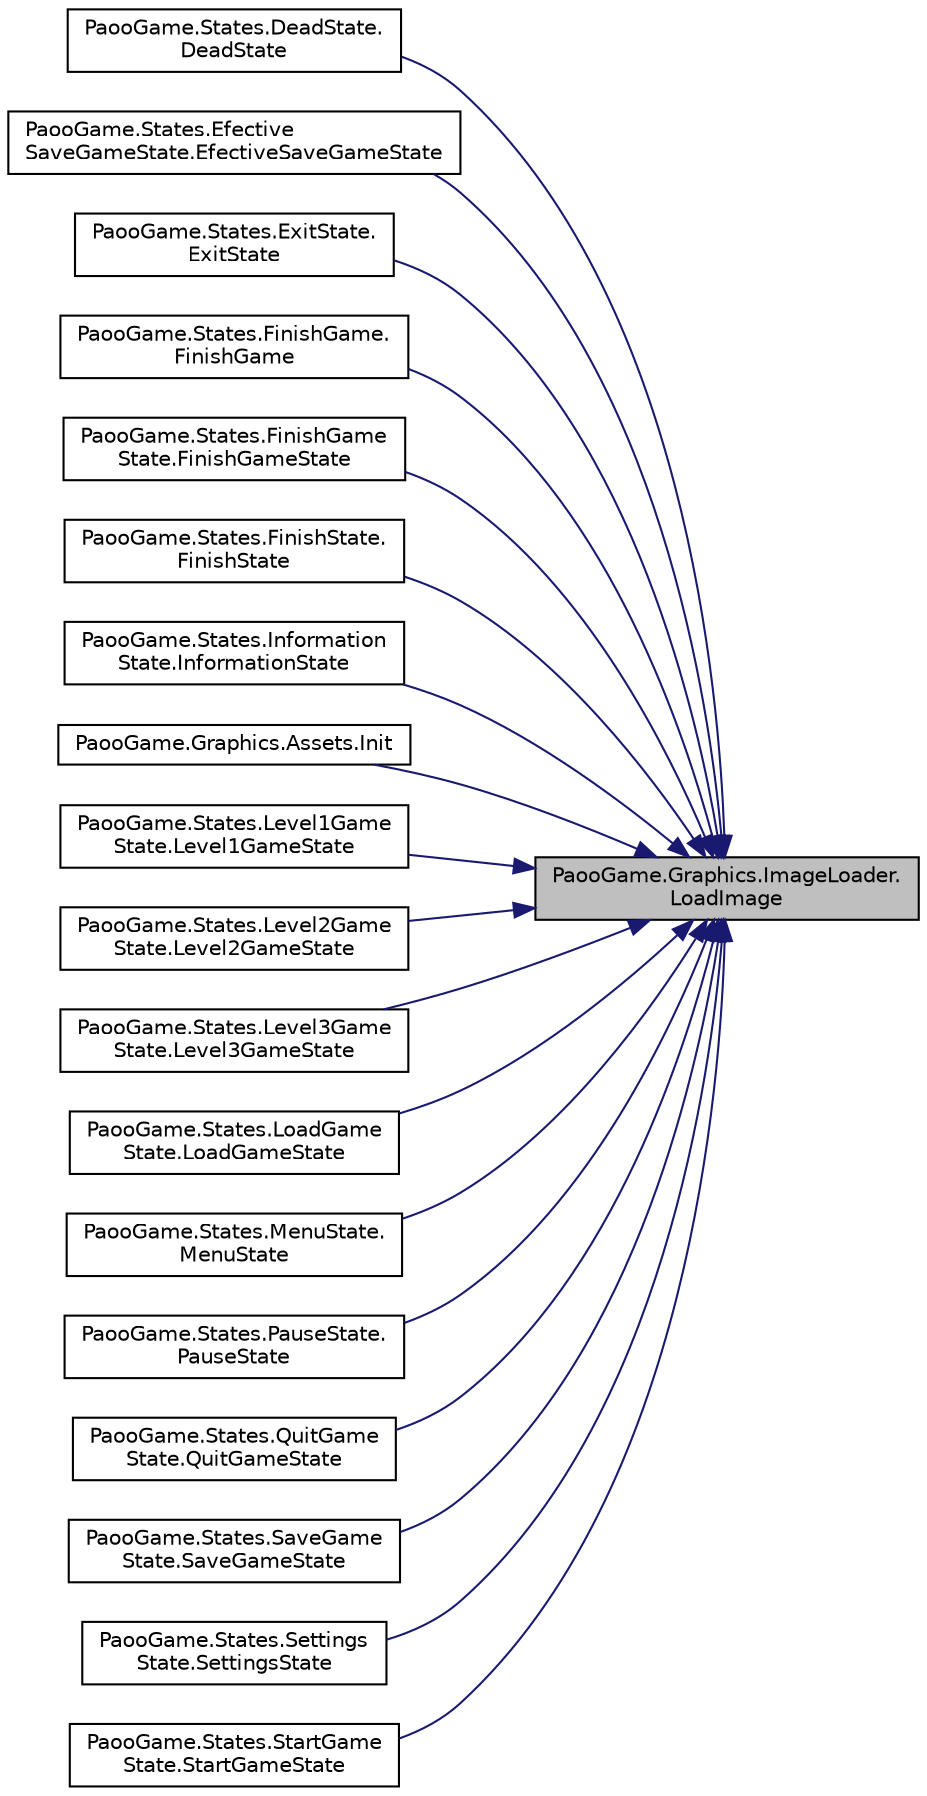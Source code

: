 digraph "PaooGame.Graphics.ImageLoader.LoadImage"
{
 // INTERACTIVE_SVG=YES
 // LATEX_PDF_SIZE
  edge [fontname="Helvetica",fontsize="10",labelfontname="Helvetica",labelfontsize="10"];
  node [fontname="Helvetica",fontsize="10",shape=record];
  rankdir="RL";
  Node1 [label="PaooGame.Graphics.ImageLoader.\lLoadImage",height=0.2,width=0.4,color="black", fillcolor="grey75", style="filled", fontcolor="black",tooltip=" "];
  Node1 -> Node2 [dir="back",color="midnightblue",fontsize="10",style="solid"];
  Node2 [label="PaooGame.States.DeadState.\lDeadState",height=0.2,width=0.4,color="black", fillcolor="white", style="filled",URL="$class_paoo_game_1_1_states_1_1_dead_state.html#a59cd5c1819faf9a4f9345f966afee47c",tooltip="Constructorul clasei."];
  Node1 -> Node3 [dir="back",color="midnightblue",fontsize="10",style="solid"];
  Node3 [label="PaooGame.States.Efective\lSaveGameState.EfectiveSaveGameState",height=0.2,width=0.4,color="black", fillcolor="white", style="filled",URL="$class_paoo_game_1_1_states_1_1_efective_save_game_state.html#a9d4857551f2ccd2f9872032d5a0b3b45",tooltip="Constructorul clasei."];
  Node1 -> Node4 [dir="back",color="midnightblue",fontsize="10",style="solid"];
  Node4 [label="PaooGame.States.ExitState.\lExitState",height=0.2,width=0.4,color="black", fillcolor="white", style="filled",URL="$class_paoo_game_1_1_states_1_1_exit_state.html#af69ea78a774181670241c8a68b8b5fcf",tooltip="Constructorul clasei."];
  Node1 -> Node5 [dir="back",color="midnightblue",fontsize="10",style="solid"];
  Node5 [label="PaooGame.States.FinishGame.\lFinishGame",height=0.2,width=0.4,color="black", fillcolor="white", style="filled",URL="$class_paoo_game_1_1_states_1_1_finish_game.html#a28453c4995584781f8c605d75d8b28bf",tooltip="Constructorul clasei."];
  Node1 -> Node6 [dir="back",color="midnightblue",fontsize="10",style="solid"];
  Node6 [label="PaooGame.States.FinishGame\lState.FinishGameState",height=0.2,width=0.4,color="black", fillcolor="white", style="filled",URL="$class_paoo_game_1_1_states_1_1_finish_game_state.html#aef91bbe3caf338184180a5f645ae8848",tooltip="Constructorul clasei."];
  Node1 -> Node7 [dir="back",color="midnightblue",fontsize="10",style="solid"];
  Node7 [label="PaooGame.States.FinishState.\lFinishState",height=0.2,width=0.4,color="black", fillcolor="white", style="filled",URL="$class_paoo_game_1_1_states_1_1_finish_state.html#a175bfa7b45bc3ea8eeab087edfd52128",tooltip="Constructorul clasei."];
  Node1 -> Node8 [dir="back",color="midnightblue",fontsize="10",style="solid"];
  Node8 [label="PaooGame.States.Information\lState.InformationState",height=0.2,width=0.4,color="black", fillcolor="white", style="filled",URL="$class_paoo_game_1_1_states_1_1_information_state.html#a82bca27d9eeecf670daf9a5ae89b0351",tooltip="Constructorul clasei."];
  Node1 -> Node9 [dir="back",color="midnightblue",fontsize="10",style="solid"];
  Node9 [label="PaooGame.Graphics.Assets.Init",height=0.2,width=0.4,color="black", fillcolor="white", style="filled",URL="$class_paoo_game_1_1_graphics_1_1_assets.html#a48cc876058d540a618f4c7076191b44d",tooltip="Functia initializaza referintele catre elementele grafice utilizate."];
  Node1 -> Node10 [dir="back",color="midnightblue",fontsize="10",style="solid"];
  Node10 [label="PaooGame.States.Level1Game\lState.Level1GameState",height=0.2,width=0.4,color="black", fillcolor="white", style="filled",URL="$class_paoo_game_1_1_states_1_1_level1_game_state.html#af73a7eb16cc96367899ebe0e22282226",tooltip="Constructorul clasei."];
  Node1 -> Node11 [dir="back",color="midnightblue",fontsize="10",style="solid"];
  Node11 [label="PaooGame.States.Level2Game\lState.Level2GameState",height=0.2,width=0.4,color="black", fillcolor="white", style="filled",URL="$class_paoo_game_1_1_states_1_1_level2_game_state.html#a14b8c001f3f14659113328c59834460a",tooltip="Constructorul clasei."];
  Node1 -> Node12 [dir="back",color="midnightblue",fontsize="10",style="solid"];
  Node12 [label="PaooGame.States.Level3Game\lState.Level3GameState",height=0.2,width=0.4,color="black", fillcolor="white", style="filled",URL="$class_paoo_game_1_1_states_1_1_level3_game_state.html#a501f990ba98ccc23d9d7d4988a5eace9",tooltip="Constructorul clasei."];
  Node1 -> Node13 [dir="back",color="midnightblue",fontsize="10",style="solid"];
  Node13 [label="PaooGame.States.LoadGame\lState.LoadGameState",height=0.2,width=0.4,color="black", fillcolor="white", style="filled",URL="$class_paoo_game_1_1_states_1_1_load_game_state.html#a6c6c1d351d19c285463ce609a90427a0",tooltip="Constructorul clasei."];
  Node1 -> Node14 [dir="back",color="midnightblue",fontsize="10",style="solid"];
  Node14 [label="PaooGame.States.MenuState.\lMenuState",height=0.2,width=0.4,color="black", fillcolor="white", style="filled",URL="$class_paoo_game_1_1_states_1_1_menu_state.html#a5c45e61c8b34558d835b6093eb1da764",tooltip="Constructorul clasei."];
  Node1 -> Node15 [dir="back",color="midnightblue",fontsize="10",style="solid"];
  Node15 [label="PaooGame.States.PauseState.\lPauseState",height=0.2,width=0.4,color="black", fillcolor="white", style="filled",URL="$class_paoo_game_1_1_states_1_1_pause_state.html#ad4711953d2718b0386fb201a92ad6ff7",tooltip="Constructorul clasei."];
  Node1 -> Node16 [dir="back",color="midnightblue",fontsize="10",style="solid"];
  Node16 [label="PaooGame.States.QuitGame\lState.QuitGameState",height=0.2,width=0.4,color="black", fillcolor="white", style="filled",URL="$class_paoo_game_1_1_states_1_1_quit_game_state.html#a405ab04b71eec6c874abe618c6641b5c",tooltip="Constructorul clasei."];
  Node1 -> Node17 [dir="back",color="midnightblue",fontsize="10",style="solid"];
  Node17 [label="PaooGame.States.SaveGame\lState.SaveGameState",height=0.2,width=0.4,color="black", fillcolor="white", style="filled",URL="$class_paoo_game_1_1_states_1_1_save_game_state.html#a7abc36fd75eee7a08602ea3fabe12a9f",tooltip="Constructorul clasei."];
  Node1 -> Node18 [dir="back",color="midnightblue",fontsize="10",style="solid"];
  Node18 [label="PaooGame.States.Settings\lState.SettingsState",height=0.2,width=0.4,color="black", fillcolor="white", style="filled",URL="$class_paoo_game_1_1_states_1_1_settings_state.html#a9286ae723628d62cd5c03c2b388f8950",tooltip="Constructorul clasei."];
  Node1 -> Node19 [dir="back",color="midnightblue",fontsize="10",style="solid"];
  Node19 [label="PaooGame.States.StartGame\lState.StartGameState",height=0.2,width=0.4,color="black", fillcolor="white", style="filled",URL="$class_paoo_game_1_1_states_1_1_start_game_state.html#a60c424a1c419b82b8d1a1f8b2fd4fd7d",tooltip="Constructorul clasei."];
}
